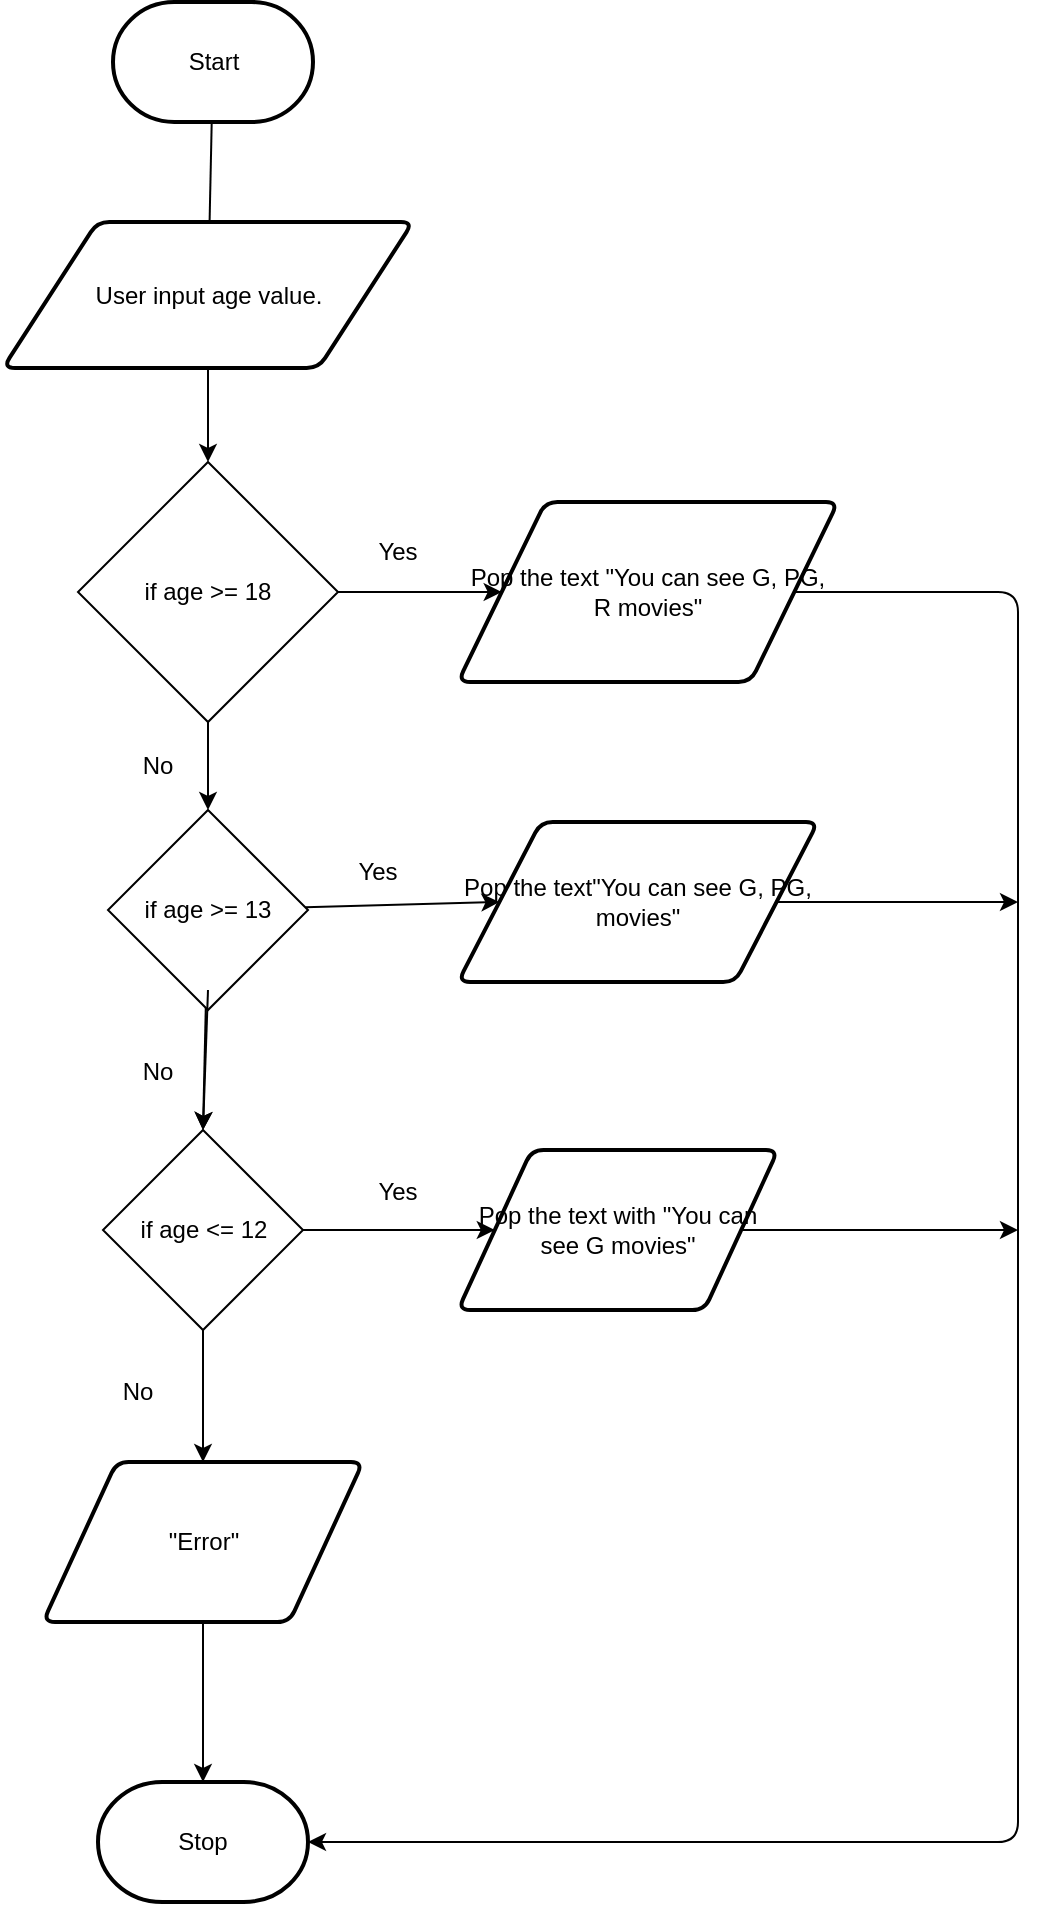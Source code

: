 <mxfile>
    <diagram id="HIP3nbAZw_EuaXWnEj3U" name="Page-1">
        <mxGraphModel dx="606" dy="563" grid="1" gridSize="10" guides="1" tooltips="1" connect="1" arrows="1" fold="1" page="1" pageScale="1" pageWidth="850" pageHeight="1100" math="0" shadow="0">
            <root>
                <mxCell id="0"/>
                <mxCell id="1" parent="0"/>
                <mxCell id="5" style="edgeStyle=none;html=1;" edge="1" parent="1" source="6">
                    <mxGeometry relative="1" as="geometry">
                        <mxPoint x="355" y="247" as="targetPoint"/>
                    </mxGeometry>
                </mxCell>
                <mxCell id="6" value="Start" style="strokeWidth=2;html=1;shape=mxgraph.flowchart.terminator;whiteSpace=wrap;" vertex="1" parent="1">
                    <mxGeometry x="307.5" y="100" width="100" height="60" as="geometry"/>
                </mxCell>
                <mxCell id="7" style="edgeStyle=none;html=1;startArrow=none;" edge="1" parent="1" source="33" target="8">
                    <mxGeometry relative="1" as="geometry">
                        <mxPoint x="355" y="854" as="sourcePoint"/>
                    </mxGeometry>
                </mxCell>
                <mxCell id="8" value="Stop" style="strokeWidth=2;html=1;shape=mxgraph.flowchart.terminator;whiteSpace=wrap;" vertex="1" parent="1">
                    <mxGeometry x="300" y="990" width="105" height="60" as="geometry"/>
                </mxCell>
                <mxCell id="9" style="edgeStyle=none;html=1;entryX=0.5;entryY=0;entryDx=0;entryDy=0;" edge="1" parent="1" source="10" target="13">
                    <mxGeometry relative="1" as="geometry">
                        <mxPoint x="355" y="331" as="targetPoint"/>
                    </mxGeometry>
                </mxCell>
                <mxCell id="10" value="User input age value." style="shape=parallelogram;html=1;strokeWidth=2;perimeter=parallelogramPerimeter;whiteSpace=wrap;rounded=1;arcSize=12;size=0.23;" vertex="1" parent="1">
                    <mxGeometry x="252.5" y="210" width="205" height="73" as="geometry"/>
                </mxCell>
                <mxCell id="11" style="edgeStyle=none;html=1;entryX=0;entryY=0.5;entryDx=0;entryDy=0;" edge="1" parent="1" source="13" target="15">
                    <mxGeometry relative="1" as="geometry"/>
                </mxCell>
                <mxCell id="12" style="edgeStyle=none;html=1;entryX=0.5;entryY=0;entryDx=0;entryDy=0;" edge="1" parent="1" source="13" target="18">
                    <mxGeometry relative="1" as="geometry">
                        <mxPoint x="355" y="484" as="targetPoint"/>
                    </mxGeometry>
                </mxCell>
                <mxCell id="13" value="if age &amp;gt;= 18" style="rhombus;whiteSpace=wrap;html=1;" vertex="1" parent="1">
                    <mxGeometry x="290" y="330" width="130" height="130" as="geometry"/>
                </mxCell>
                <mxCell id="14" style="edgeStyle=none;html=1;entryX=1;entryY=0.5;entryDx=0;entryDy=0;entryPerimeter=0;" edge="1" parent="1" source="15" target="8">
                    <mxGeometry relative="1" as="geometry">
                        <Array as="points">
                            <mxPoint x="760" y="395"/>
                            <mxPoint x="760" y="420"/>
                            <mxPoint x="760" y="1020"/>
                        </Array>
                    </mxGeometry>
                </mxCell>
                <mxCell id="15" value="Pop the text &quot;You can see G, PG, R movies&quot;" style="shape=parallelogram;html=1;strokeWidth=2;perimeter=parallelogramPerimeter;whiteSpace=wrap;rounded=1;arcSize=12;size=0.23;" vertex="1" parent="1">
                    <mxGeometry x="480" y="350" width="190" height="90" as="geometry"/>
                </mxCell>
                <mxCell id="16" style="edgeStyle=none;html=1;entryX=0;entryY=0.5;entryDx=0;entryDy=0;" edge="1" parent="1" source="18" target="20">
                    <mxGeometry relative="1" as="geometry"/>
                </mxCell>
                <mxCell id="17" style="edgeStyle=none;html=1;entryX=0.5;entryY=0;entryDx=0;entryDy=0;" edge="1" parent="1" source="18" target="22">
                    <mxGeometry relative="1" as="geometry"/>
                </mxCell>
                <mxCell id="18" value="if age &amp;gt;= 13" style="rhombus;whiteSpace=wrap;html=1;" vertex="1" parent="1">
                    <mxGeometry x="305" y="504" width="100" height="100" as="geometry"/>
                </mxCell>
                <mxCell id="19" style="edgeStyle=none;html=1;" edge="1" parent="1" source="20">
                    <mxGeometry relative="1" as="geometry">
                        <mxPoint x="760" y="550" as="targetPoint"/>
                    </mxGeometry>
                </mxCell>
                <mxCell id="20" value="Pop the text&quot;You can see G, PG, movies&quot;" style="shape=parallelogram;html=1;strokeWidth=2;perimeter=parallelogramPerimeter;whiteSpace=wrap;rounded=1;arcSize=12;size=0.23;" vertex="1" parent="1">
                    <mxGeometry x="480" y="510" width="180" height="80" as="geometry"/>
                </mxCell>
                <mxCell id="21" style="edgeStyle=none;html=1;entryX=0;entryY=0.5;entryDx=0;entryDy=0;" edge="1" parent="1" source="22" target="24">
                    <mxGeometry relative="1" as="geometry"/>
                </mxCell>
                <mxCell id="22" value="if age &amp;lt;= 12" style="rhombus;whiteSpace=wrap;html=1;" vertex="1" parent="1">
                    <mxGeometry x="302.5" y="664" width="100" height="100" as="geometry"/>
                </mxCell>
                <mxCell id="23" style="edgeStyle=none;html=1;" edge="1" parent="1" source="24">
                    <mxGeometry relative="1" as="geometry">
                        <mxPoint x="760" y="714" as="targetPoint"/>
                    </mxGeometry>
                </mxCell>
                <mxCell id="24" value="Pop the text with &quot;You can see G movies&quot;" style="shape=parallelogram;html=1;strokeWidth=2;perimeter=parallelogramPerimeter;whiteSpace=wrap;rounded=1;arcSize=12;size=0.23;" vertex="1" parent="1">
                    <mxGeometry x="480" y="674" width="160" height="80" as="geometry"/>
                </mxCell>
                <mxCell id="25" style="edgeStyle=none;html=1;entryX=0.5;entryY=0;entryDx=0;entryDy=0;" edge="1" parent="1" target="22">
                    <mxGeometry relative="1" as="geometry">
                        <mxPoint x="355" y="594" as="sourcePoint"/>
                    </mxGeometry>
                </mxCell>
                <mxCell id="26" style="edgeStyle=none;html=1;entryX=0.5;entryY=0;entryDx=0;entryDy=0;exitX=0.5;exitY=1;exitDx=0;exitDy=0;" edge="1" parent="1" source="22" target="33">
                    <mxGeometry relative="1" as="geometry">
                        <mxPoint x="355" y="770" as="sourcePoint"/>
                        <mxPoint x="355" y="754" as="targetPoint"/>
                    </mxGeometry>
                </mxCell>
                <mxCell id="27" value="Yes" style="text;html=1;strokeColor=none;fillColor=none;align=center;verticalAlign=middle;whiteSpace=wrap;rounded=0;" vertex="1" parent="1">
                    <mxGeometry x="420" y="360" width="60" height="30" as="geometry"/>
                </mxCell>
                <mxCell id="28" value="Yes" style="text;html=1;strokeColor=none;fillColor=none;align=center;verticalAlign=middle;whiteSpace=wrap;rounded=0;" vertex="1" parent="1">
                    <mxGeometry x="410" y="520" width="60" height="30" as="geometry"/>
                </mxCell>
                <mxCell id="29" value="Yes" style="text;html=1;strokeColor=none;fillColor=none;align=center;verticalAlign=middle;whiteSpace=wrap;rounded=0;" vertex="1" parent="1">
                    <mxGeometry x="420" y="680" width="60" height="30" as="geometry"/>
                </mxCell>
                <mxCell id="30" value="No" style="text;html=1;strokeColor=none;fillColor=none;align=center;verticalAlign=middle;whiteSpace=wrap;rounded=0;" vertex="1" parent="1">
                    <mxGeometry x="300" y="620" width="60" height="30" as="geometry"/>
                </mxCell>
                <mxCell id="31" value="No" style="text;html=1;strokeColor=none;fillColor=none;align=center;verticalAlign=middle;whiteSpace=wrap;rounded=0;" vertex="1" parent="1">
                    <mxGeometry x="290" y="780" width="60" height="30" as="geometry"/>
                </mxCell>
                <mxCell id="32" value="No" style="text;html=1;strokeColor=none;fillColor=none;align=center;verticalAlign=middle;whiteSpace=wrap;rounded=0;" vertex="1" parent="1">
                    <mxGeometry x="300" y="460" width="60" height="44" as="geometry"/>
                </mxCell>
                <mxCell id="33" value="&quot;Error&quot;" style="shape=parallelogram;html=1;strokeWidth=2;perimeter=parallelogramPerimeter;whiteSpace=wrap;rounded=1;arcSize=12;size=0.23;" vertex="1" parent="1">
                    <mxGeometry x="272.5" y="830" width="160" height="80" as="geometry"/>
                </mxCell>
            </root>
        </mxGraphModel>
    </diagram>
</mxfile>